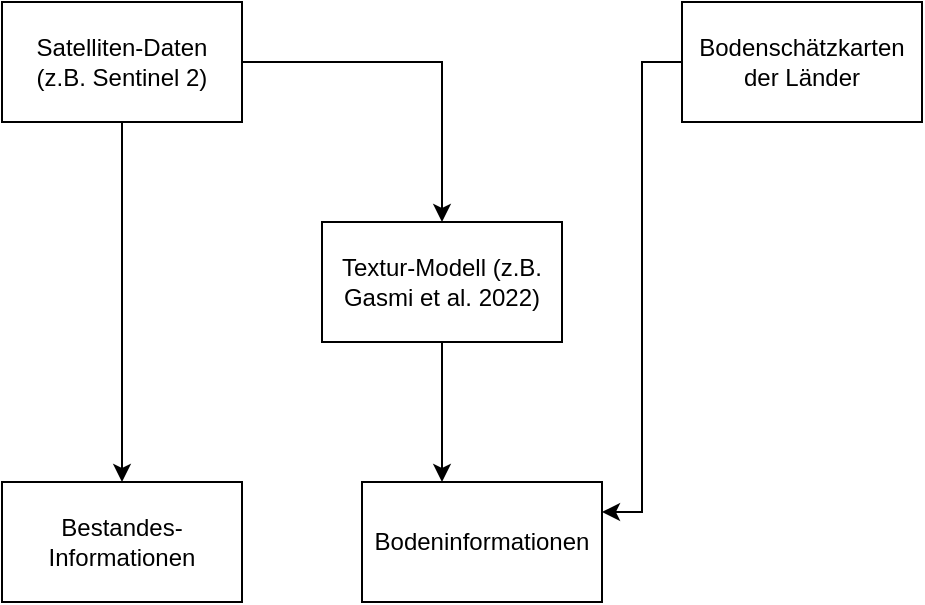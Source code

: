 <mxfile version="21.3.7" type="github">
  <diagram name="Seite-1" id="srk_kNZ298-WKb-UGRPL">
    <mxGraphModel dx="984" dy="607" grid="1" gridSize="10" guides="1" tooltips="1" connect="1" arrows="1" fold="1" page="1" pageScale="1" pageWidth="827" pageHeight="1169" math="0" shadow="0">
      <root>
        <mxCell id="0" />
        <mxCell id="1" parent="0" />
        <mxCell id="sZ_1qn_T3DuW1jLiiuC9-3" value="" style="edgeStyle=orthogonalEdgeStyle;rounded=0;orthogonalLoop=1;jettySize=auto;html=1;" edge="1" parent="1" source="sZ_1qn_T3DuW1jLiiuC9-1" target="sZ_1qn_T3DuW1jLiiuC9-2">
          <mxGeometry relative="1" as="geometry" />
        </mxCell>
        <mxCell id="sZ_1qn_T3DuW1jLiiuC9-6" style="edgeStyle=orthogonalEdgeStyle;rounded=0;orthogonalLoop=1;jettySize=auto;html=1;" edge="1" parent="1" source="sZ_1qn_T3DuW1jLiiuC9-8" target="sZ_1qn_T3DuW1jLiiuC9-4">
          <mxGeometry relative="1" as="geometry">
            <Array as="points">
              <mxPoint x="350" y="450" />
            </Array>
          </mxGeometry>
        </mxCell>
        <mxCell id="sZ_1qn_T3DuW1jLiiuC9-1" value="Satelliten-Daten&lt;br&gt;(z.B. Sentinel 2)" style="rounded=0;whiteSpace=wrap;html=1;" vertex="1" parent="1">
          <mxGeometry x="120" y="160" width="120" height="60" as="geometry" />
        </mxCell>
        <mxCell id="sZ_1qn_T3DuW1jLiiuC9-2" value="Bestandes-Informationen" style="rounded=0;whiteSpace=wrap;html=1;" vertex="1" parent="1">
          <mxGeometry x="120" y="400" width="120" height="60" as="geometry" />
        </mxCell>
        <mxCell id="sZ_1qn_T3DuW1jLiiuC9-4" value="Bodeninformationen" style="rounded=0;whiteSpace=wrap;html=1;" vertex="1" parent="1">
          <mxGeometry x="300" y="400" width="120" height="60" as="geometry" />
        </mxCell>
        <mxCell id="sZ_1qn_T3DuW1jLiiuC9-7" style="edgeStyle=orthogonalEdgeStyle;rounded=0;orthogonalLoop=1;jettySize=auto;html=1;entryX=1;entryY=0.25;entryDx=0;entryDy=0;" edge="1" parent="1" source="sZ_1qn_T3DuW1jLiiuC9-5" target="sZ_1qn_T3DuW1jLiiuC9-4">
          <mxGeometry relative="1" as="geometry" />
        </mxCell>
        <mxCell id="sZ_1qn_T3DuW1jLiiuC9-5" value="Bodenschätzkarten der Länder" style="rounded=0;whiteSpace=wrap;html=1;" vertex="1" parent="1">
          <mxGeometry x="460" y="160" width="120" height="60" as="geometry" />
        </mxCell>
        <mxCell id="sZ_1qn_T3DuW1jLiiuC9-9" value="" style="edgeStyle=orthogonalEdgeStyle;rounded=0;orthogonalLoop=1;jettySize=auto;html=1;" edge="1" parent="1" source="sZ_1qn_T3DuW1jLiiuC9-1" target="sZ_1qn_T3DuW1jLiiuC9-8">
          <mxGeometry relative="1" as="geometry">
            <mxPoint x="240" y="210" as="sourcePoint" />
            <mxPoint x="460" y="300" as="targetPoint" />
            <Array as="points" />
          </mxGeometry>
        </mxCell>
        <mxCell id="sZ_1qn_T3DuW1jLiiuC9-8" value="Textur-Modell (z.B. Gasmi et al. 2022)" style="rounded=0;whiteSpace=wrap;html=1;" vertex="1" parent="1">
          <mxGeometry x="280" y="270" width="120" height="60" as="geometry" />
        </mxCell>
      </root>
    </mxGraphModel>
  </diagram>
</mxfile>

